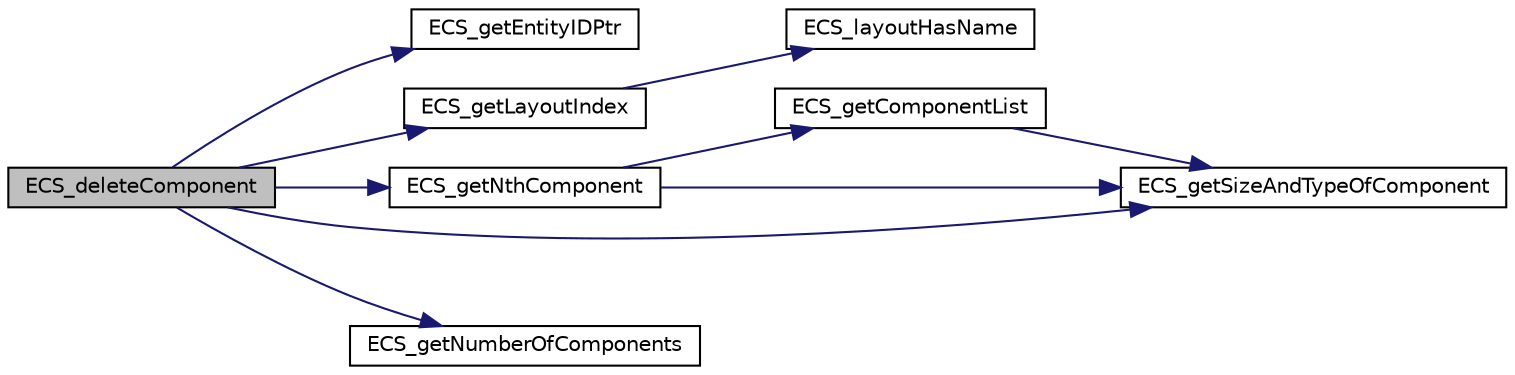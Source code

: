 digraph "ECS_deleteComponent"
{
 // LATEX_PDF_SIZE
  edge [fontname="Helvetica",fontsize="10",labelfontname="Helvetica",labelfontsize="10"];
  node [fontname="Helvetica",fontsize="10",shape=record];
  rankdir="LR";
  Node1 [label="ECS_deleteComponent",height=0.2,width=0.4,color="black", fillcolor="grey75", style="filled", fontcolor="black",tooltip=" "];
  Node1 -> Node2 [color="midnightblue",fontsize="10",style="solid",fontname="Helvetica"];
  Node2 [label="ECS_getEntityIDPtr",height=0.2,width=0.4,color="black", fillcolor="white", style="filled",URL="$_e_c_s_8c.html#aca802be6fd112425bb560ef0272c99d8",tooltip=" "];
  Node1 -> Node3 [color="midnightblue",fontsize="10",style="solid",fontname="Helvetica"];
  Node3 [label="ECS_getLayoutIndex",height=0.2,width=0.4,color="black", fillcolor="white", style="filled",URL="$_e_c_s_8c.html#a2454dee07d22915509a6dc18c1c7bfec",tooltip=" "];
  Node3 -> Node4 [color="midnightblue",fontsize="10",style="solid",fontname="Helvetica"];
  Node4 [label="ECS_layoutHasName",height=0.2,width=0.4,color="black", fillcolor="white", style="filled",URL="$_e_c_s_8c.html#aa0d4c1f274b10e4362d1d2425f8b661c",tooltip=" "];
  Node1 -> Node5 [color="midnightblue",fontsize="10",style="solid",fontname="Helvetica"];
  Node5 [label="ECS_getNthComponent",height=0.2,width=0.4,color="black", fillcolor="white", style="filled",URL="$_e_c_s_8c.html#a502db47e783a46764a323c04c4a4f42c",tooltip=" "];
  Node5 -> Node6 [color="midnightblue",fontsize="10",style="solid",fontname="Helvetica"];
  Node6 [label="ECS_getComponentList",height=0.2,width=0.4,color="black", fillcolor="white", style="filled",URL="$_e_c_s_8c.html#a7d1878011294407e746f9c5300cde210",tooltip=" "];
  Node6 -> Node7 [color="midnightblue",fontsize="10",style="solid",fontname="Helvetica"];
  Node7 [label="ECS_getSizeAndTypeOfComponent",height=0.2,width=0.4,color="black", fillcolor="white", style="filled",URL="$_e_c_s_8c.html#abbd0af0b96da7d9033e545d9204fd371",tooltip=" "];
  Node5 -> Node7 [color="midnightblue",fontsize="10",style="solid",fontname="Helvetica"];
  Node1 -> Node8 [color="midnightblue",fontsize="10",style="solid",fontname="Helvetica"];
  Node8 [label="ECS_getNumberOfComponents",height=0.2,width=0.4,color="black", fillcolor="white", style="filled",URL="$_e_c_s_8c.html#a631bfc25a33ae6773eb9173dc568b138",tooltip=" "];
  Node1 -> Node7 [color="midnightblue",fontsize="10",style="solid",fontname="Helvetica"];
}
